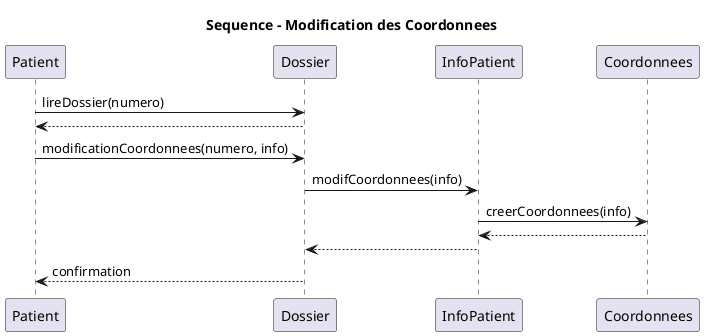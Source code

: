 @startuml seqModificationCoordonnees

Title Sequence - Modification des Coordonnees

participant Patient as P
participant Dossier as D
participant InfoPatient as I
participant Coordonnees as C

P -> D: lireDossier(numero)
D --> P
P -> D: modificationCoordonnees(numero, info)
D -> I: modifCoordonnees(info)
I -> C: creerCoordonnees(info)
C --> I
I --> D
D --> P: confirmation

@enduml